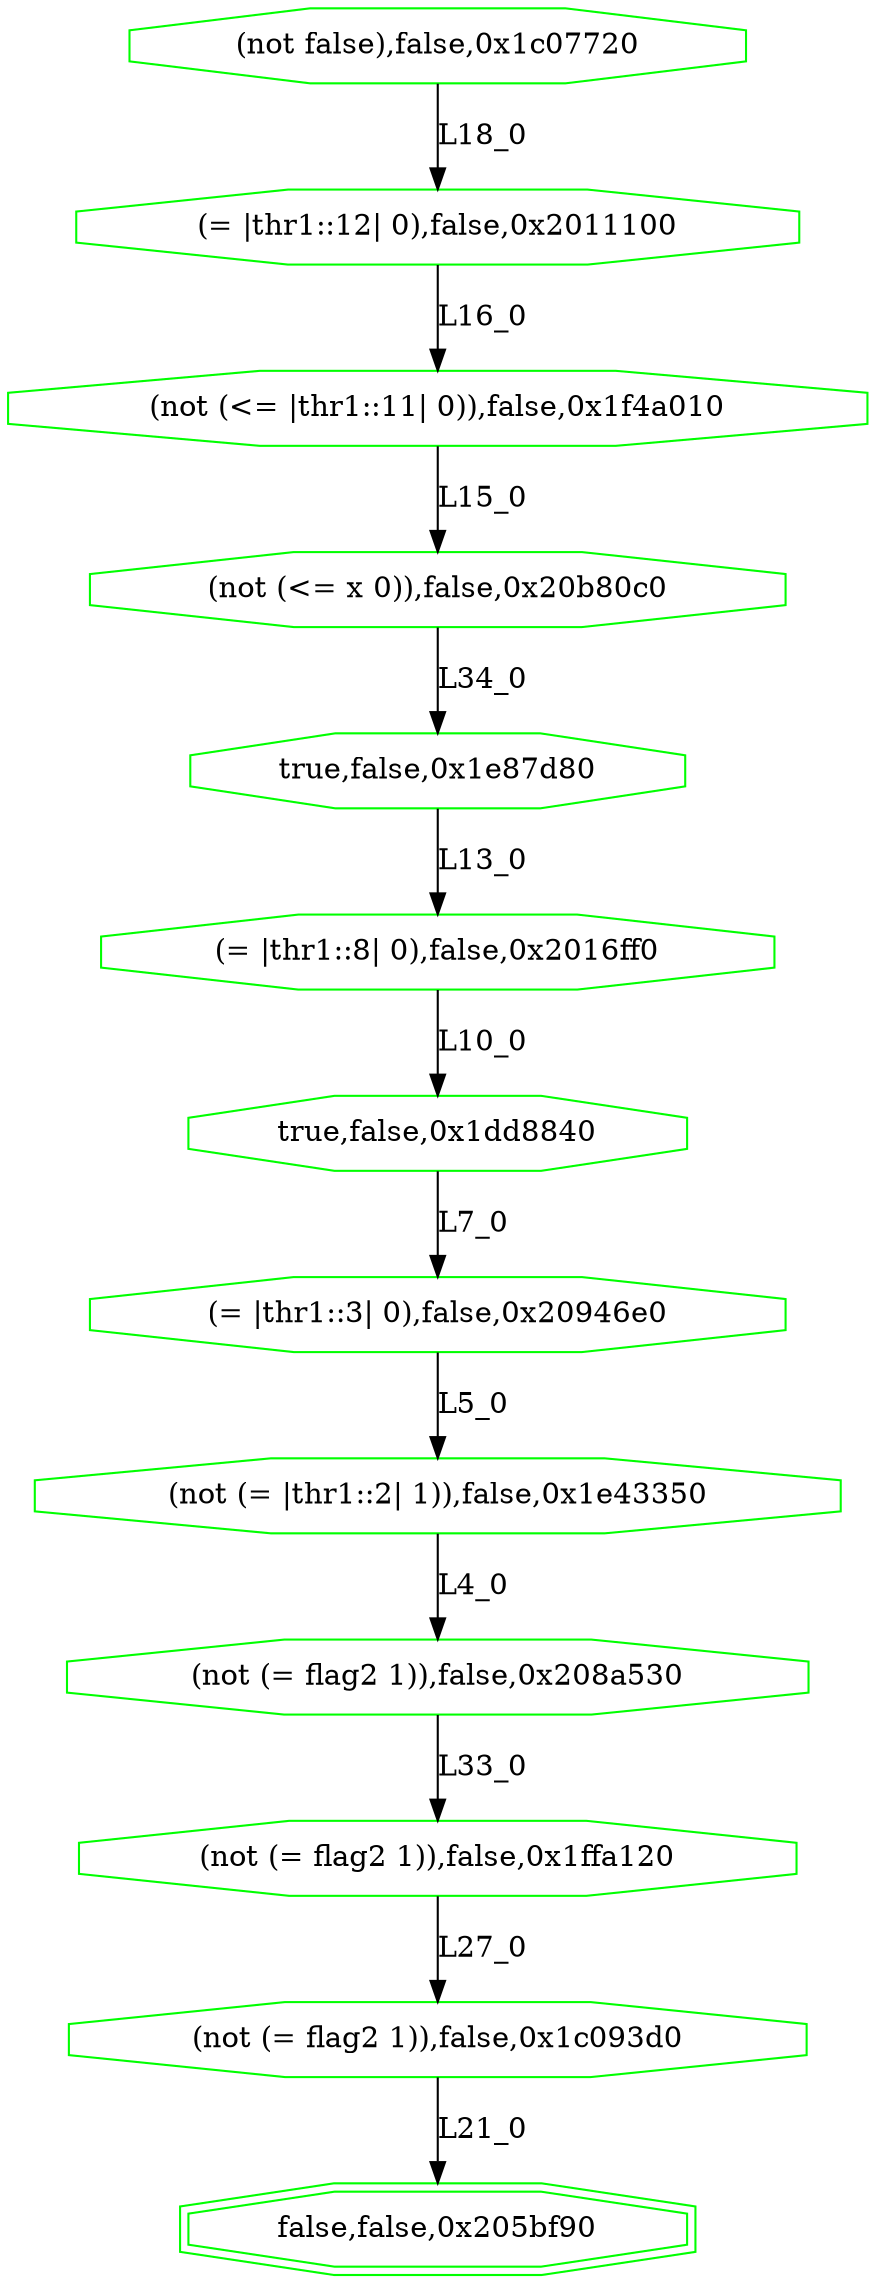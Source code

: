 digraph G {
0[label="(not false),false,0x1c07720", color=green,shape=octagon];
1[label="(= |thr1::12| 0),false,0x2011100", color=green,shape=octagon];
2[label="(not (<= |thr1::11| 0)),false,0x1f4a010", color=green,shape=octagon];
3[label="(not (<= x 0)),false,0x20b80c0", color=green,shape=octagon];
4[label="true,false,0x1e87d80", color=green,shape=octagon];
5[label="(= |thr1::8| 0),false,0x2016ff0", color=green,shape=octagon];
6[label="true,false,0x1dd8840", color=green,shape=octagon];
7[label="(= |thr1::3| 0),false,0x20946e0", color=green,shape=octagon];
8[label="(not (= |thr1::2| 1)),false,0x1e43350", color=green,shape=octagon];
9[label="(not (= flag2 1)),false,0x208a530", color=green,shape=octagon];
10[label="(not (= flag2 1)),false,0x1ffa120", color=green,shape=octagon];
11[label="(not (= flag2 1)),false,0x1c093d0", color=green,shape=octagon];
12[label="false,false,0x205bf90", color=green,shape=doubleoctagon];
0->1 [label="L18_0"];
1->2 [label="L16_0"];
2->3 [label="L15_0"];
3->4 [label="L34_0"];
4->5 [label="L13_0"];
5->6 [label="L10_0"];
6->7 [label="L7_0"];
7->8 [label="L5_0"];
8->9 [label="L4_0"];
9->10 [label="L33_0"];
10->11 [label="L27_0"];
11->12 [label="L21_0"];
}
